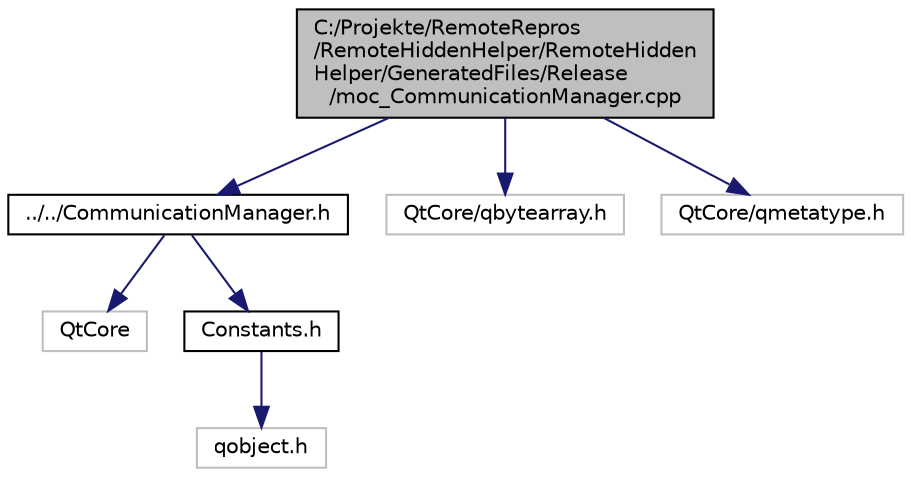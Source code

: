 digraph "C:/Projekte/RemoteRepros/RemoteHiddenHelper/RemoteHiddenHelper/GeneratedFiles/Release/moc_CommunicationManager.cpp"
{
  edge [fontname="Helvetica",fontsize="10",labelfontname="Helvetica",labelfontsize="10"];
  node [fontname="Helvetica",fontsize="10",shape=record];
  Node0 [label="C:/Projekte/RemoteRepros\l/RemoteHiddenHelper/RemoteHidden\lHelper/GeneratedFiles/Release\l/moc_CommunicationManager.cpp",height=0.2,width=0.4,color="black", fillcolor="grey75", style="filled", fontcolor="black"];
  Node0 -> Node1 [color="midnightblue",fontsize="10",style="solid",fontname="Helvetica"];
  Node1 [label="../../CommunicationManager.h",height=0.2,width=0.4,color="black", fillcolor="white", style="filled",URL="$_communication_manager_8h.html"];
  Node1 -> Node2 [color="midnightblue",fontsize="10",style="solid",fontname="Helvetica"];
  Node2 [label="QtCore",height=0.2,width=0.4,color="grey75", fillcolor="white", style="filled"];
  Node1 -> Node3 [color="midnightblue",fontsize="10",style="solid",fontname="Helvetica"];
  Node3 [label="Constants.h",height=0.2,width=0.4,color="black", fillcolor="white", style="filled",URL="$_constants_8h.html"];
  Node3 -> Node4 [color="midnightblue",fontsize="10",style="solid",fontname="Helvetica"];
  Node4 [label="qobject.h",height=0.2,width=0.4,color="grey75", fillcolor="white", style="filled"];
  Node0 -> Node5 [color="midnightblue",fontsize="10",style="solid",fontname="Helvetica"];
  Node5 [label="QtCore/qbytearray.h",height=0.2,width=0.4,color="grey75", fillcolor="white", style="filled"];
  Node0 -> Node6 [color="midnightblue",fontsize="10",style="solid",fontname="Helvetica"];
  Node6 [label="QtCore/qmetatype.h",height=0.2,width=0.4,color="grey75", fillcolor="white", style="filled"];
}
